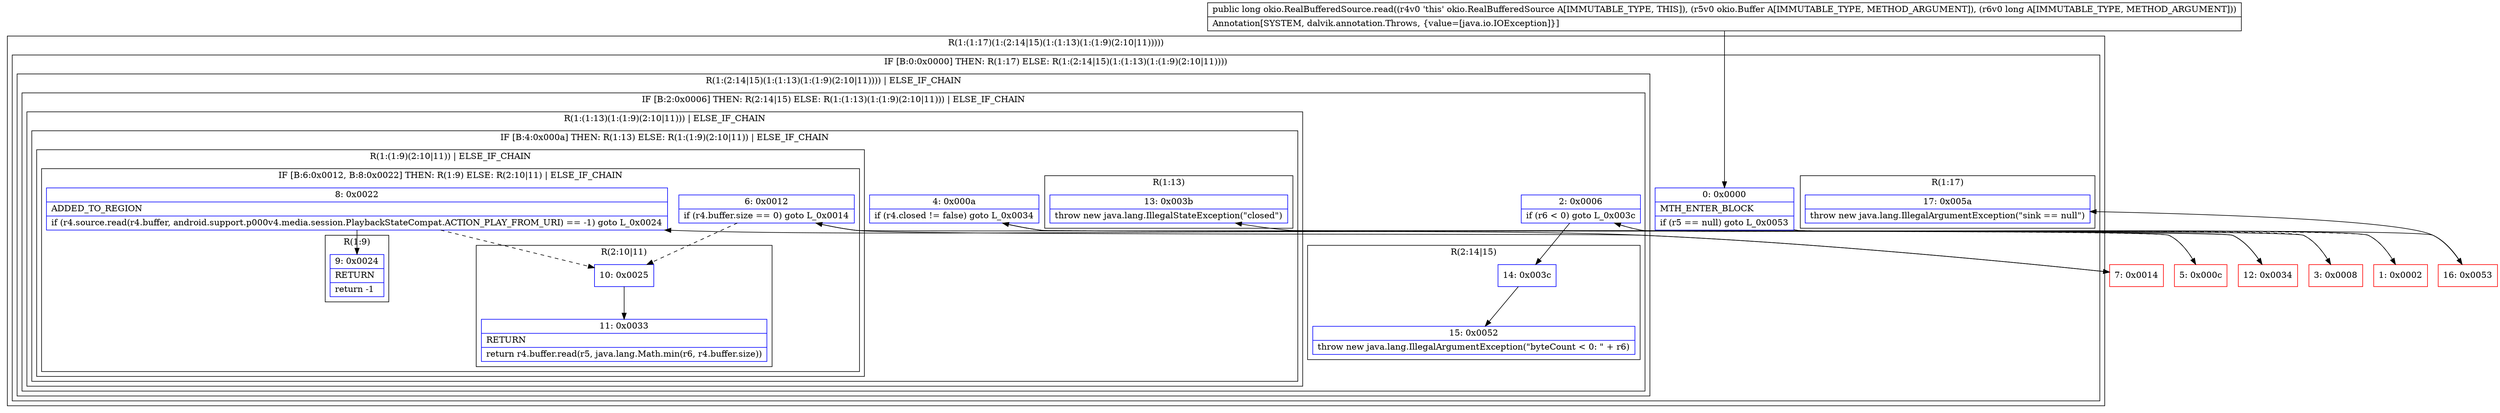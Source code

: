 digraph "CFG forokio.RealBufferedSource.read(Lokio\/Buffer;J)J" {
subgraph cluster_Region_1744629006 {
label = "R(1:(1:17)(1:(2:14|15)(1:(1:13)(1:(1:9)(2:10|11)))))";
node [shape=record,color=blue];
subgraph cluster_IfRegion_1696686505 {
label = "IF [B:0:0x0000] THEN: R(1:17) ELSE: R(1:(2:14|15)(1:(1:13)(1:(1:9)(2:10|11))))";
node [shape=record,color=blue];
Node_0 [shape=record,label="{0\:\ 0x0000|MTH_ENTER_BLOCK\l|if (r5 == null) goto L_0x0053\l}"];
subgraph cluster_Region_1499593356 {
label = "R(1:17)";
node [shape=record,color=blue];
Node_17 [shape=record,label="{17\:\ 0x005a|throw new java.lang.IllegalArgumentException(\"sink == null\")\l}"];
}
subgraph cluster_Region_1312860526 {
label = "R(1:(2:14|15)(1:(1:13)(1:(1:9)(2:10|11)))) | ELSE_IF_CHAIN\l";
node [shape=record,color=blue];
subgraph cluster_IfRegion_1322563893 {
label = "IF [B:2:0x0006] THEN: R(2:14|15) ELSE: R(1:(1:13)(1:(1:9)(2:10|11))) | ELSE_IF_CHAIN\l";
node [shape=record,color=blue];
Node_2 [shape=record,label="{2\:\ 0x0006|if (r6 \< 0) goto L_0x003c\l}"];
subgraph cluster_Region_538355055 {
label = "R(2:14|15)";
node [shape=record,color=blue];
Node_14 [shape=record,label="{14\:\ 0x003c}"];
Node_15 [shape=record,label="{15\:\ 0x0052|throw new java.lang.IllegalArgumentException(\"byteCount \< 0: \" + r6)\l}"];
}
subgraph cluster_Region_1995804283 {
label = "R(1:(1:13)(1:(1:9)(2:10|11))) | ELSE_IF_CHAIN\l";
node [shape=record,color=blue];
subgraph cluster_IfRegion_1026904594 {
label = "IF [B:4:0x000a] THEN: R(1:13) ELSE: R(1:(1:9)(2:10|11)) | ELSE_IF_CHAIN\l";
node [shape=record,color=blue];
Node_4 [shape=record,label="{4\:\ 0x000a|if (r4.closed != false) goto L_0x0034\l}"];
subgraph cluster_Region_1447250320 {
label = "R(1:13)";
node [shape=record,color=blue];
Node_13 [shape=record,label="{13\:\ 0x003b|throw new java.lang.IllegalStateException(\"closed\")\l}"];
}
subgraph cluster_Region_1139520490 {
label = "R(1:(1:9)(2:10|11)) | ELSE_IF_CHAIN\l";
node [shape=record,color=blue];
subgraph cluster_IfRegion_431451066 {
label = "IF [B:6:0x0012, B:8:0x0022] THEN: R(1:9) ELSE: R(2:10|11) | ELSE_IF_CHAIN\l";
node [shape=record,color=blue];
Node_6 [shape=record,label="{6\:\ 0x0012|if (r4.buffer.size == 0) goto L_0x0014\l}"];
Node_8 [shape=record,label="{8\:\ 0x0022|ADDED_TO_REGION\l|if (r4.source.read(r4.buffer, android.support.p000v4.media.session.PlaybackStateCompat.ACTION_PLAY_FROM_URI) == \-1) goto L_0x0024\l}"];
subgraph cluster_Region_235216732 {
label = "R(1:9)";
node [shape=record,color=blue];
Node_9 [shape=record,label="{9\:\ 0x0024|RETURN\l|return \-1\l}"];
}
subgraph cluster_Region_1120323781 {
label = "R(2:10|11)";
node [shape=record,color=blue];
Node_10 [shape=record,label="{10\:\ 0x0025}"];
Node_11 [shape=record,label="{11\:\ 0x0033|RETURN\l|return r4.buffer.read(r5, java.lang.Math.min(r6, r4.buffer.size))\l}"];
}
}
}
}
}
}
}
}
}
Node_1 [shape=record,color=red,label="{1\:\ 0x0002}"];
Node_3 [shape=record,color=red,label="{3\:\ 0x0008}"];
Node_5 [shape=record,color=red,label="{5\:\ 0x000c}"];
Node_7 [shape=record,color=red,label="{7\:\ 0x0014}"];
Node_12 [shape=record,color=red,label="{12\:\ 0x0034}"];
Node_16 [shape=record,color=red,label="{16\:\ 0x0053}"];
MethodNode[shape=record,label="{public long okio.RealBufferedSource.read((r4v0 'this' okio.RealBufferedSource A[IMMUTABLE_TYPE, THIS]), (r5v0 okio.Buffer A[IMMUTABLE_TYPE, METHOD_ARGUMENT]), (r6v0 long A[IMMUTABLE_TYPE, METHOD_ARGUMENT]))  | Annotation[SYSTEM, dalvik.annotation.Throws, \{value=[java.io.IOException]\}]\l}"];
MethodNode -> Node_0;
Node_0 -> Node_1[style=dashed];
Node_0 -> Node_16;
Node_2 -> Node_3[style=dashed];
Node_2 -> Node_14;
Node_14 -> Node_15;
Node_4 -> Node_5[style=dashed];
Node_4 -> Node_12;
Node_6 -> Node_7;
Node_6 -> Node_10[style=dashed];
Node_8 -> Node_9;
Node_8 -> Node_10[style=dashed];
Node_10 -> Node_11;
Node_1 -> Node_2;
Node_3 -> Node_4;
Node_5 -> Node_6;
Node_7 -> Node_8;
Node_12 -> Node_13;
Node_16 -> Node_17;
}

